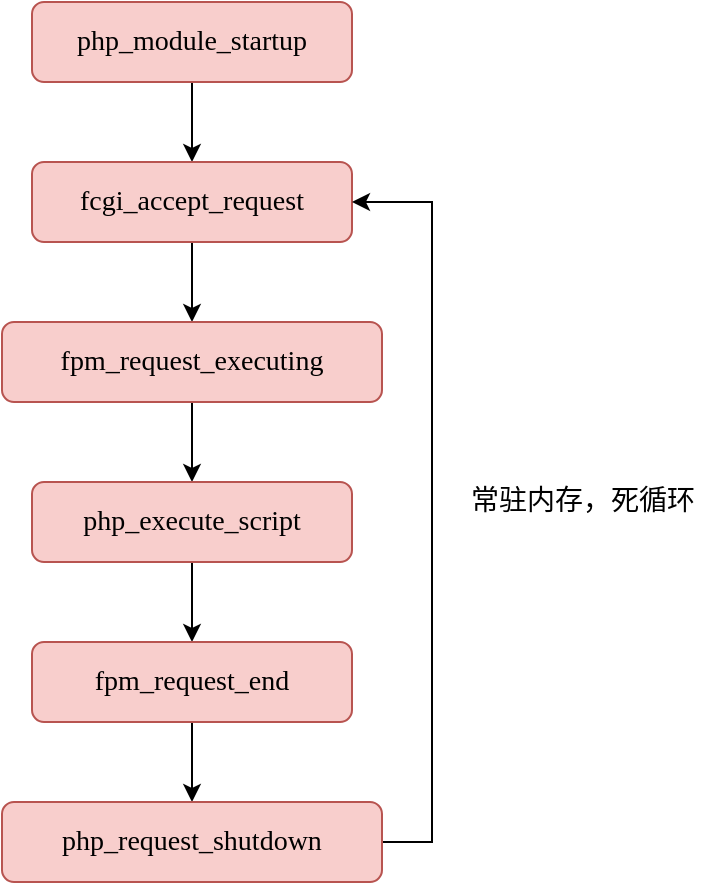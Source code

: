 <mxfile version="14.6.11" type="github">
  <diagram id="3jRSdvpOarggcgMNoG4k" name="第 1 页">
    <mxGraphModel dx="1422" dy="735" grid="1" gridSize="10" guides="1" tooltips="1" connect="1" arrows="1" fold="1" page="1" pageScale="1" pageWidth="827" pageHeight="1169" math="0" shadow="0">
      <root>
        <mxCell id="0" />
        <mxCell id="1" parent="0" />
        <mxCell id="wqJV0EpKk9EI8KMJgAk6-7" value="" style="edgeStyle=orthogonalEdgeStyle;rounded=0;orthogonalLoop=1;jettySize=auto;html=1;fontFamily=Lucida Console;fontSize=14;" edge="1" parent="1" source="wqJV0EpKk9EI8KMJgAk6-1" target="wqJV0EpKk9EI8KMJgAk6-2">
          <mxGeometry relative="1" as="geometry" />
        </mxCell>
        <mxCell id="wqJV0EpKk9EI8KMJgAk6-1" value="php_module_startup" style="whiteSpace=wrap;html=1;fillColor=#f8cecc;strokeColor=#b85450;rounded=1;fontFamily=Lucida Console;fontSize=14;" vertex="1" parent="1">
          <mxGeometry x="200" y="200" width="160" height="40" as="geometry" />
        </mxCell>
        <mxCell id="wqJV0EpKk9EI8KMJgAk6-8" value="" style="edgeStyle=orthogonalEdgeStyle;rounded=0;orthogonalLoop=1;jettySize=auto;html=1;fontFamily=Lucida Console;fontSize=14;" edge="1" parent="1" source="wqJV0EpKk9EI8KMJgAk6-2" target="wqJV0EpKk9EI8KMJgAk6-3">
          <mxGeometry relative="1" as="geometry" />
        </mxCell>
        <mxCell id="wqJV0EpKk9EI8KMJgAk6-2" value="fcgi_accept_request" style="whiteSpace=wrap;html=1;fillColor=#f8cecc;strokeColor=#b85450;rounded=1;fontFamily=Lucida Console;fontSize=14;" vertex="1" parent="1">
          <mxGeometry x="200" y="280" width="160" height="40" as="geometry" />
        </mxCell>
        <mxCell id="wqJV0EpKk9EI8KMJgAk6-9" value="" style="edgeStyle=orthogonalEdgeStyle;rounded=0;orthogonalLoop=1;jettySize=auto;html=1;fontFamily=Lucida Console;fontSize=14;" edge="1" parent="1" source="wqJV0EpKk9EI8KMJgAk6-3" target="wqJV0EpKk9EI8KMJgAk6-4">
          <mxGeometry relative="1" as="geometry" />
        </mxCell>
        <mxCell id="wqJV0EpKk9EI8KMJgAk6-3" value="fpm_request_executing" style="whiteSpace=wrap;html=1;fillColor=#f8cecc;strokeColor=#b85450;rounded=1;fontFamily=Lucida Console;fontSize=14;" vertex="1" parent="1">
          <mxGeometry x="185" y="360" width="190" height="40" as="geometry" />
        </mxCell>
        <mxCell id="wqJV0EpKk9EI8KMJgAk6-10" value="" style="edgeStyle=orthogonalEdgeStyle;rounded=0;orthogonalLoop=1;jettySize=auto;html=1;fontFamily=Lucida Console;fontSize=14;" edge="1" parent="1" source="wqJV0EpKk9EI8KMJgAk6-4" target="wqJV0EpKk9EI8KMJgAk6-5">
          <mxGeometry relative="1" as="geometry" />
        </mxCell>
        <mxCell id="wqJV0EpKk9EI8KMJgAk6-4" value="php_execute_script" style="whiteSpace=wrap;html=1;fillColor=#f8cecc;strokeColor=#b85450;rounded=1;fontFamily=Lucida Console;fontSize=14;" vertex="1" parent="1">
          <mxGeometry x="200" y="440" width="160" height="40" as="geometry" />
        </mxCell>
        <mxCell id="wqJV0EpKk9EI8KMJgAk6-11" value="" style="edgeStyle=orthogonalEdgeStyle;rounded=0;orthogonalLoop=1;jettySize=auto;html=1;fontFamily=Lucida Console;fontSize=14;" edge="1" parent="1" source="wqJV0EpKk9EI8KMJgAk6-5" target="wqJV0EpKk9EI8KMJgAk6-6">
          <mxGeometry relative="1" as="geometry" />
        </mxCell>
        <mxCell id="wqJV0EpKk9EI8KMJgAk6-5" value="fpm_request_end" style="whiteSpace=wrap;html=1;fillColor=#f8cecc;strokeColor=#b85450;rounded=1;fontFamily=Lucida Console;fontSize=14;" vertex="1" parent="1">
          <mxGeometry x="200" y="520" width="160" height="40" as="geometry" />
        </mxCell>
        <mxCell id="wqJV0EpKk9EI8KMJgAk6-12" style="edgeStyle=orthogonalEdgeStyle;rounded=0;orthogonalLoop=1;jettySize=auto;html=1;entryX=1;entryY=0.5;entryDx=0;entryDy=0;fontFamily=Lucida Console;fontSize=14;" edge="1" parent="1" source="wqJV0EpKk9EI8KMJgAk6-6" target="wqJV0EpKk9EI8KMJgAk6-2">
          <mxGeometry relative="1" as="geometry">
            <Array as="points">
              <mxPoint x="400" y="620" />
              <mxPoint x="400" y="300" />
            </Array>
          </mxGeometry>
        </mxCell>
        <mxCell id="wqJV0EpKk9EI8KMJgAk6-6" value="php_request_shutdown" style="whiteSpace=wrap;html=1;fillColor=#f8cecc;strokeColor=#b85450;rounded=1;fontFamily=Lucida Console;fontSize=14;" vertex="1" parent="1">
          <mxGeometry x="185" y="600" width="190" height="40" as="geometry" />
        </mxCell>
        <mxCell id="wqJV0EpKk9EI8KMJgAk6-13" value="常驻内存，死循环" style="text;html=1;align=center;verticalAlign=middle;resizable=0;points=[];autosize=1;strokeColor=none;fontSize=14;fontFamily=Lucida Console;" vertex="1" parent="1">
          <mxGeometry x="410" y="440" width="130" height="20" as="geometry" />
        </mxCell>
      </root>
    </mxGraphModel>
  </diagram>
</mxfile>
